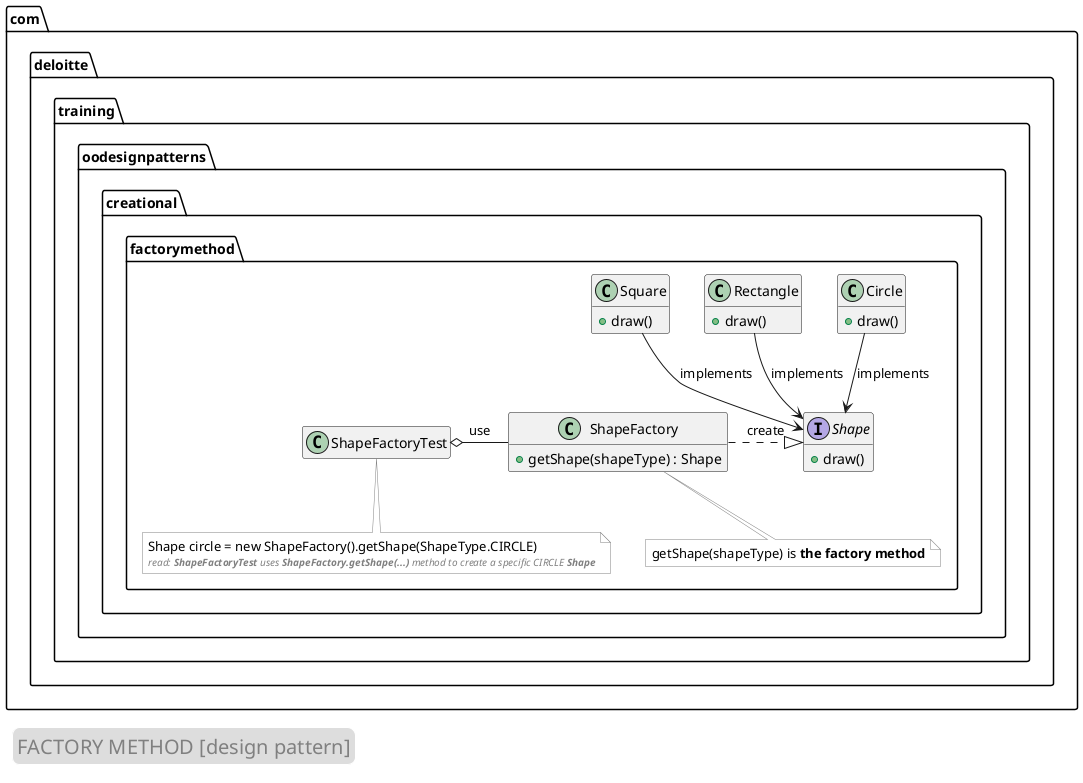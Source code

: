 @startuml

skinparam note {
    borderColor grey
    backgroundColor white
}

skinparam legend {
    borderColor white
    fontSize 20
    fontColor grey
}

package com.deloitte.training.oodesignpatterns.creational.factorymethod {
    ' Classes and interfaces
    interface Shape {
        + draw()
    }
    class Circle {
        + draw()
    }
    class Rectangle {
        + draw()
    }
    class Square {
        + draw()
    }
    class ShapeFactory {
        + getShape(shapeType) : Shape
    }
    class ShapeFactoryTest

    ' relationships
    Circle --> Shape : implements
    Rectangle --> Shape : implements
    Square --> Shape : implements

    ShapeFactory .^ Shape : create
    ShapeFactoryTest o- ShapeFactory : use

    ' hide garbage
    hide empty fields
    hide empty methods

    ' notes
    note bottom of ShapeFactory
        getShape(shapeType) is <b>the factory method</b>
    end note
    note bottom of ShapeFactoryTest
        Shape circle = new ShapeFactory().getShape(ShapeType.CIRCLE)
        <i><size:10><color:grey>read: <b>ShapeFactoryTest</b> uses <b>ShapeFactory.getShape(...)</b> method to create a specific CIRCLE <b>Shape</b></color></size></i>
    end note
}

'legend
legend bottom left
FACTORY METHOD [design pattern]
end legend

@enduml